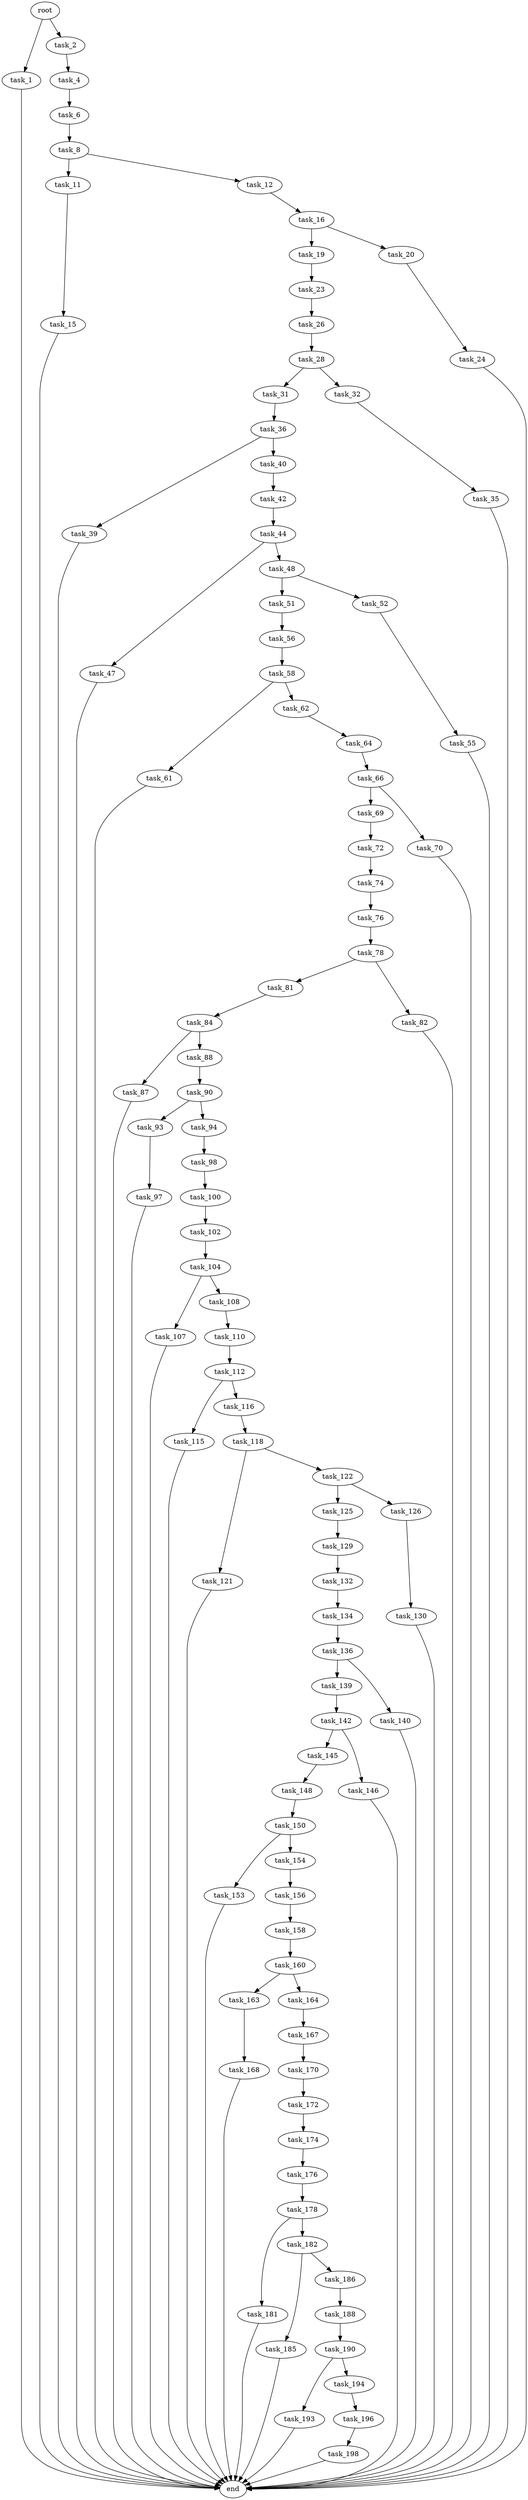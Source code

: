 digraph G {
  root [size="0.000000"];
  task_1 [size="27377663979.000000"];
  task_2 [size="4313899499.000000"];
  task_4 [size="97602821782.000000"];
  task_6 [size="549755813888.000000"];
  task_8 [size="231928233984.000000"];
  task_11 [size="134217728000.000000"];
  task_12 [size="199870944248.000000"];
  task_15 [size="6246118195.000000"];
  task_16 [size="28991029248.000000"];
  task_19 [size="68719476736.000000"];
  task_20 [size="8897450101.000000"];
  task_23 [size="913066434760.000000"];
  task_24 [size="7865384971.000000"];
  task_26 [size="19076173049.000000"];
  task_28 [size="6224264298.000000"];
  task_31 [size="10937489940.000000"];
  task_32 [size="8589934592.000000"];
  task_35 [size="27380494884.000000"];
  task_36 [size="8589934592.000000"];
  task_39 [size="262845610809.000000"];
  task_40 [size="231928233984.000000"];
  task_42 [size="3328604294.000000"];
  task_44 [size="201049728888.000000"];
  task_47 [size="22635721625.000000"];
  task_48 [size="411989216661.000000"];
  task_51 [size="36762379205.000000"];
  task_52 [size="2058568387.000000"];
  task_55 [size="548986048361.000000"];
  task_56 [size="231928233984.000000"];
  task_58 [size="1539504189.000000"];
  task_61 [size="231928233984.000000"];
  task_62 [size="30790905683.000000"];
  task_64 [size="68719476736.000000"];
  task_66 [size="782757789696.000000"];
  task_69 [size="877306675161.000000"];
  task_70 [size="46243031045.000000"];
  task_72 [size="4866345376.000000"];
  task_74 [size="157763574299.000000"];
  task_76 [size="8015003750.000000"];
  task_78 [size="39680045309.000000"];
  task_81 [size="110837083410.000000"];
  task_82 [size="368293445632.000000"];
  task_84 [size="1608747636.000000"];
  task_87 [size="8589934592.000000"];
  task_88 [size="5183631233.000000"];
  task_90 [size="231928233984.000000"];
  task_93 [size="339267886953.000000"];
  task_94 [size="796143473.000000"];
  task_97 [size="461996976203.000000"];
  task_98 [size="9127314152.000000"];
  task_100 [size="782757789696.000000"];
  task_102 [size="72569041673.000000"];
  task_104 [size="1284629246212.000000"];
  task_107 [size="891500345948.000000"];
  task_108 [size="637680197978.000000"];
  task_110 [size="8589934592.000000"];
  task_112 [size="46390847979.000000"];
  task_115 [size="211643214707.000000"];
  task_116 [size="3480387750.000000"];
  task_118 [size="31883463614.000000"];
  task_121 [size="2938447553.000000"];
  task_122 [size="155070893293.000000"];
  task_125 [size="782757789696.000000"];
  task_126 [size="637024853896.000000"];
  task_129 [size="12397642279.000000"];
  task_130 [size="702921834580.000000"];
  task_132 [size="68719476736.000000"];
  task_134 [size="368293445632.000000"];
  task_136 [size="564530749477.000000"];
  task_139 [size="92455948544.000000"];
  task_140 [size="17684722131.000000"];
  task_142 [size="115999279677.000000"];
  task_145 [size="368293445632.000000"];
  task_146 [size="744967749056.000000"];
  task_148 [size="237243348686.000000"];
  task_150 [size="231928233984.000000"];
  task_153 [size="430295495715.000000"];
  task_154 [size="368293445632.000000"];
  task_156 [size="254907667648.000000"];
  task_158 [size="14064065370.000000"];
  task_160 [size="134217728000.000000"];
  task_163 [size="28991029248.000000"];
  task_164 [size="165914511349.000000"];
  task_167 [size="1015228387.000000"];
  task_168 [size="231928233984.000000"];
  task_170 [size="168601898701.000000"];
  task_172 [size="63604233109.000000"];
  task_174 [size="4762177835.000000"];
  task_176 [size="68719476736.000000"];
  task_178 [size="68719476736.000000"];
  task_181 [size="595921539733.000000"];
  task_182 [size="231928233984.000000"];
  task_185 [size="2709659778.000000"];
  task_186 [size="549755813888.000000"];
  task_188 [size="443687231589.000000"];
  task_190 [size="397886081237.000000"];
  task_193 [size="12823162224.000000"];
  task_194 [size="893648350018.000000"];
  task_196 [size="189428024686.000000"];
  task_198 [size="33053374007.000000"];
  end [size="0.000000"];

  root -> task_1 [size="1.000000"];
  root -> task_2 [size="1.000000"];
  task_1 -> end [size="1.000000"];
  task_2 -> task_4 [size="209715200.000000"];
  task_4 -> task_6 [size="75497472.000000"];
  task_6 -> task_8 [size="536870912.000000"];
  task_8 -> task_11 [size="301989888.000000"];
  task_8 -> task_12 [size="301989888.000000"];
  task_11 -> task_15 [size="209715200.000000"];
  task_12 -> task_16 [size="209715200.000000"];
  task_15 -> end [size="1.000000"];
  task_16 -> task_19 [size="75497472.000000"];
  task_16 -> task_20 [size="75497472.000000"];
  task_19 -> task_23 [size="134217728.000000"];
  task_20 -> task_24 [size="411041792.000000"];
  task_23 -> task_26 [size="838860800.000000"];
  task_24 -> end [size="1.000000"];
  task_26 -> task_28 [size="75497472.000000"];
  task_28 -> task_31 [size="134217728.000000"];
  task_28 -> task_32 [size="134217728.000000"];
  task_31 -> task_36 [size="536870912.000000"];
  task_32 -> task_35 [size="33554432.000000"];
  task_35 -> end [size="1.000000"];
  task_36 -> task_39 [size="33554432.000000"];
  task_36 -> task_40 [size="33554432.000000"];
  task_39 -> end [size="1.000000"];
  task_40 -> task_42 [size="301989888.000000"];
  task_42 -> task_44 [size="75497472.000000"];
  task_44 -> task_47 [size="134217728.000000"];
  task_44 -> task_48 [size="134217728.000000"];
  task_47 -> end [size="1.000000"];
  task_48 -> task_51 [size="838860800.000000"];
  task_48 -> task_52 [size="838860800.000000"];
  task_51 -> task_56 [size="838860800.000000"];
  task_52 -> task_55 [size="134217728.000000"];
  task_55 -> end [size="1.000000"];
  task_56 -> task_58 [size="301989888.000000"];
  task_58 -> task_61 [size="33554432.000000"];
  task_58 -> task_62 [size="33554432.000000"];
  task_61 -> end [size="1.000000"];
  task_62 -> task_64 [size="536870912.000000"];
  task_64 -> task_66 [size="134217728.000000"];
  task_66 -> task_69 [size="679477248.000000"];
  task_66 -> task_70 [size="679477248.000000"];
  task_69 -> task_72 [size="679477248.000000"];
  task_70 -> end [size="1.000000"];
  task_72 -> task_74 [size="301989888.000000"];
  task_74 -> task_76 [size="301989888.000000"];
  task_76 -> task_78 [size="134217728.000000"];
  task_78 -> task_81 [size="838860800.000000"];
  task_78 -> task_82 [size="838860800.000000"];
  task_81 -> task_84 [size="134217728.000000"];
  task_82 -> end [size="1.000000"];
  task_84 -> task_87 [size="33554432.000000"];
  task_84 -> task_88 [size="33554432.000000"];
  task_87 -> end [size="1.000000"];
  task_88 -> task_90 [size="411041792.000000"];
  task_90 -> task_93 [size="301989888.000000"];
  task_90 -> task_94 [size="301989888.000000"];
  task_93 -> task_97 [size="536870912.000000"];
  task_94 -> task_98 [size="33554432.000000"];
  task_97 -> end [size="1.000000"];
  task_98 -> task_100 [size="411041792.000000"];
  task_100 -> task_102 [size="679477248.000000"];
  task_102 -> task_104 [size="209715200.000000"];
  task_104 -> task_107 [size="838860800.000000"];
  task_104 -> task_108 [size="838860800.000000"];
  task_107 -> end [size="1.000000"];
  task_108 -> task_110 [size="679477248.000000"];
  task_110 -> task_112 [size="33554432.000000"];
  task_112 -> task_115 [size="838860800.000000"];
  task_112 -> task_116 [size="838860800.000000"];
  task_115 -> end [size="1.000000"];
  task_116 -> task_118 [size="301989888.000000"];
  task_118 -> task_121 [size="679477248.000000"];
  task_118 -> task_122 [size="679477248.000000"];
  task_121 -> end [size="1.000000"];
  task_122 -> task_125 [size="679477248.000000"];
  task_122 -> task_126 [size="679477248.000000"];
  task_125 -> task_129 [size="679477248.000000"];
  task_126 -> task_130 [size="411041792.000000"];
  task_129 -> task_132 [size="679477248.000000"];
  task_130 -> end [size="1.000000"];
  task_132 -> task_134 [size="134217728.000000"];
  task_134 -> task_136 [size="411041792.000000"];
  task_136 -> task_139 [size="411041792.000000"];
  task_136 -> task_140 [size="411041792.000000"];
  task_139 -> task_142 [size="75497472.000000"];
  task_140 -> end [size="1.000000"];
  task_142 -> task_145 [size="134217728.000000"];
  task_142 -> task_146 [size="134217728.000000"];
  task_145 -> task_148 [size="411041792.000000"];
  task_146 -> end [size="1.000000"];
  task_148 -> task_150 [size="209715200.000000"];
  task_150 -> task_153 [size="301989888.000000"];
  task_150 -> task_154 [size="301989888.000000"];
  task_153 -> end [size="1.000000"];
  task_154 -> task_156 [size="411041792.000000"];
  task_156 -> task_158 [size="209715200.000000"];
  task_158 -> task_160 [size="536870912.000000"];
  task_160 -> task_163 [size="209715200.000000"];
  task_160 -> task_164 [size="209715200.000000"];
  task_163 -> task_168 [size="75497472.000000"];
  task_164 -> task_167 [size="209715200.000000"];
  task_167 -> task_170 [size="33554432.000000"];
  task_168 -> end [size="1.000000"];
  task_170 -> task_172 [size="209715200.000000"];
  task_172 -> task_174 [size="301989888.000000"];
  task_174 -> task_176 [size="536870912.000000"];
  task_176 -> task_178 [size="134217728.000000"];
  task_178 -> task_181 [size="134217728.000000"];
  task_178 -> task_182 [size="134217728.000000"];
  task_181 -> end [size="1.000000"];
  task_182 -> task_185 [size="301989888.000000"];
  task_182 -> task_186 [size="301989888.000000"];
  task_185 -> end [size="1.000000"];
  task_186 -> task_188 [size="536870912.000000"];
  task_188 -> task_190 [size="838860800.000000"];
  task_190 -> task_193 [size="301989888.000000"];
  task_190 -> task_194 [size="301989888.000000"];
  task_193 -> end [size="1.000000"];
  task_194 -> task_196 [size="838860800.000000"];
  task_196 -> task_198 [size="209715200.000000"];
  task_198 -> end [size="1.000000"];
}
